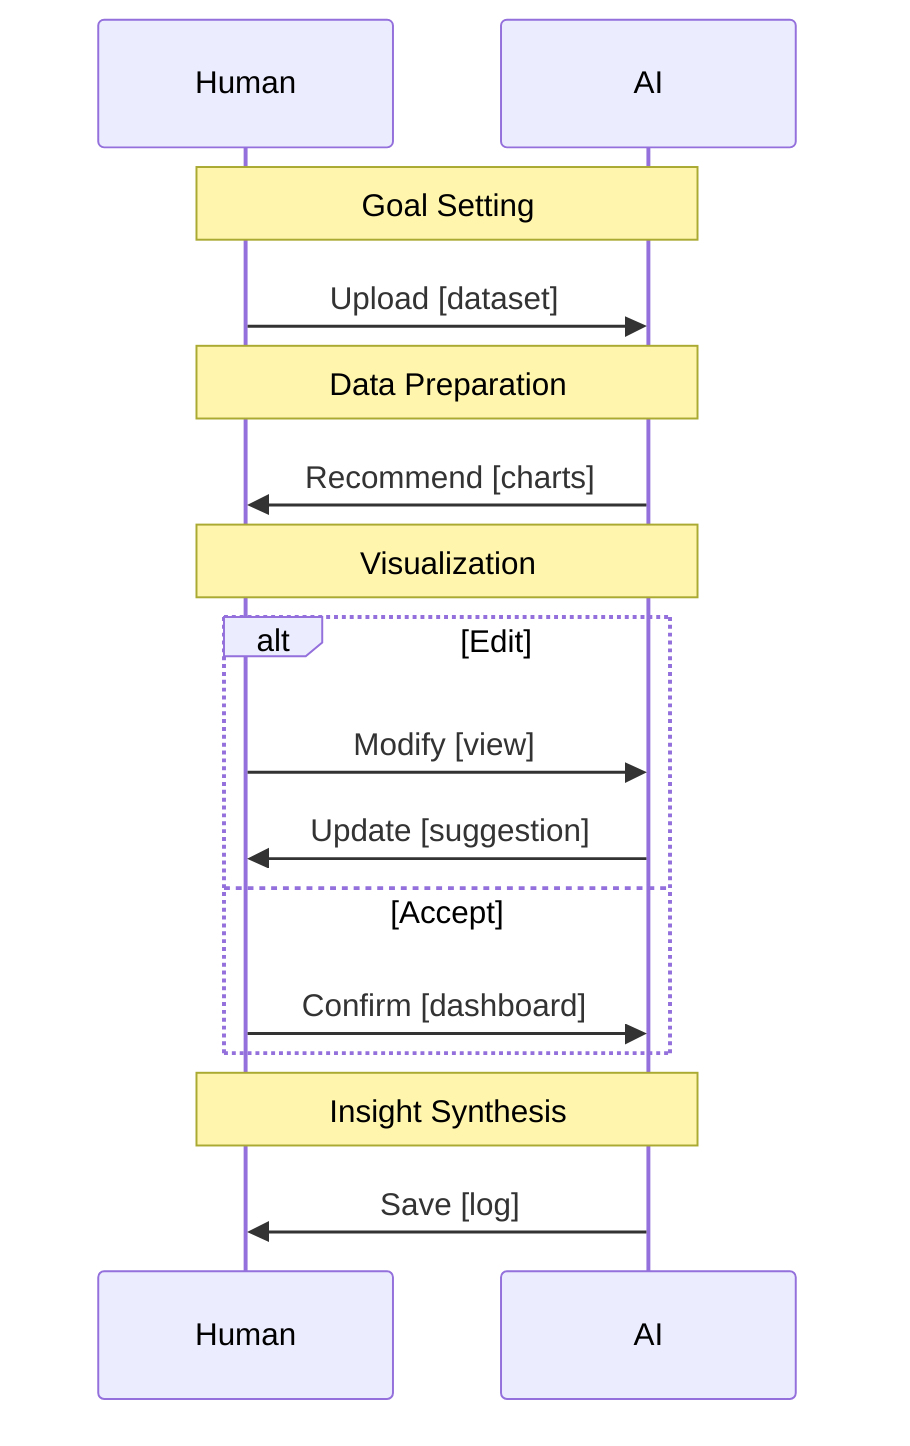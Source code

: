 sequenceDiagram
    participant H as Human
    participant A as AI

    note over H,A: Goal Setting
    H ->> A: Upload [dataset]

    note over H,A: Data Preparation
    A ->> H: Recommend [charts]

    note over H,A: Visualization
    alt Edit
        H ->> A: Modify [view]
        A ->> H: Update [suggestion]
    else Accept
        H ->> A: Confirm [dashboard]
    end

    note over H,A: Insight Synthesis
    A ->> H: Save [log]